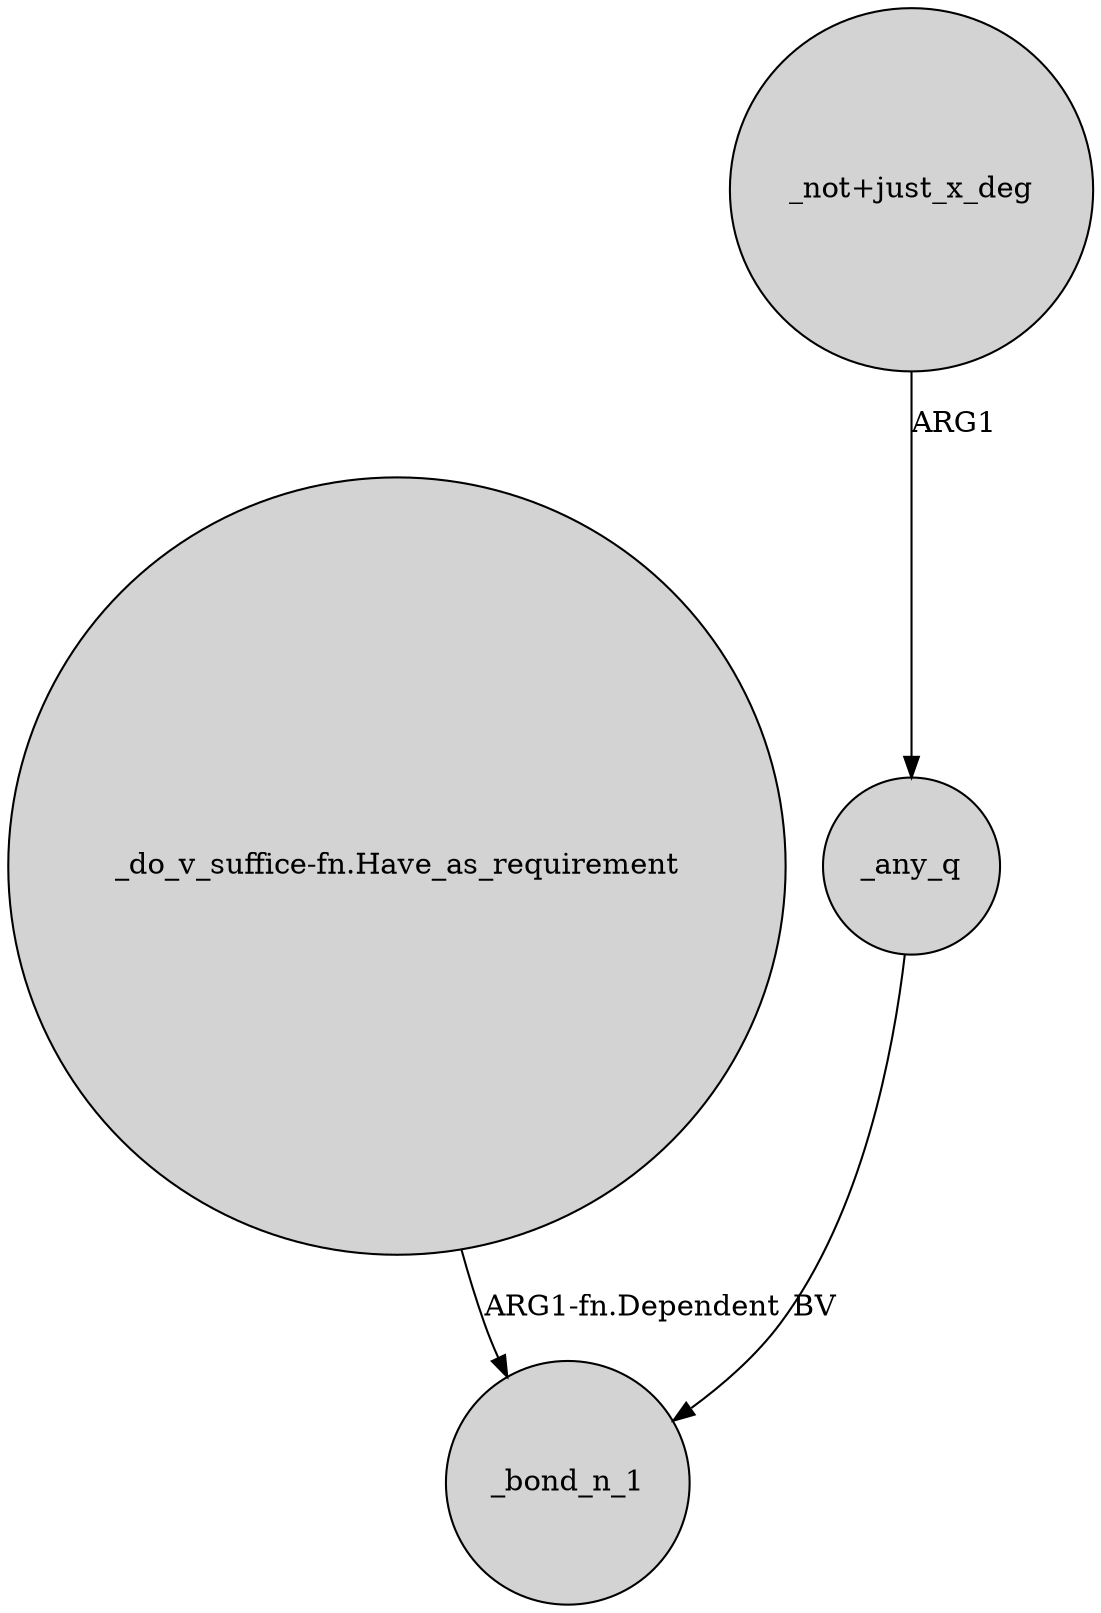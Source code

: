digraph {
	node [shape=circle style=filled]
	_any_q -> _bond_n_1 [label=BV]
	"_not+just_x_deg" -> _any_q [label=ARG1]
	"_do_v_suffice-fn.Have_as_requirement" -> _bond_n_1 [label="ARG1-fn.Dependent"]
}
